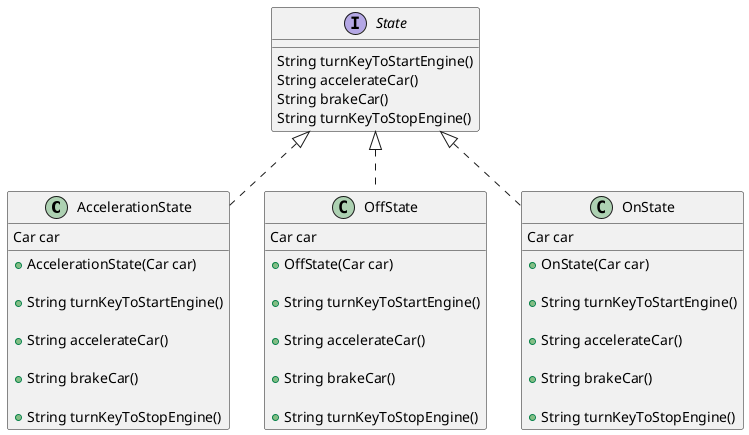 @startuml

class AccelerationState implements State {

    Car car
    + AccelerationState(Car car)

    + String turnKeyToStartEngine()

    + String accelerateCar()

    + String brakeCar()

    + String turnKeyToStopEngine()
}

class OffState implements State{

    Car car
    + OffState(Car car)

    + String turnKeyToStartEngine()

    + String accelerateCar()

    + String brakeCar()

    + String turnKeyToStopEngine()
}

class OnState implements State {

    Car car

    + OnState(Car car)

    + String turnKeyToStartEngine()

    + String accelerateCar()

    + String brakeCar()

    + String turnKeyToStopEngine()
}

interface State {
    String turnKeyToStartEngine()
    String accelerateCar()
    String brakeCar()
    String turnKeyToStopEngine()
}

@enduml